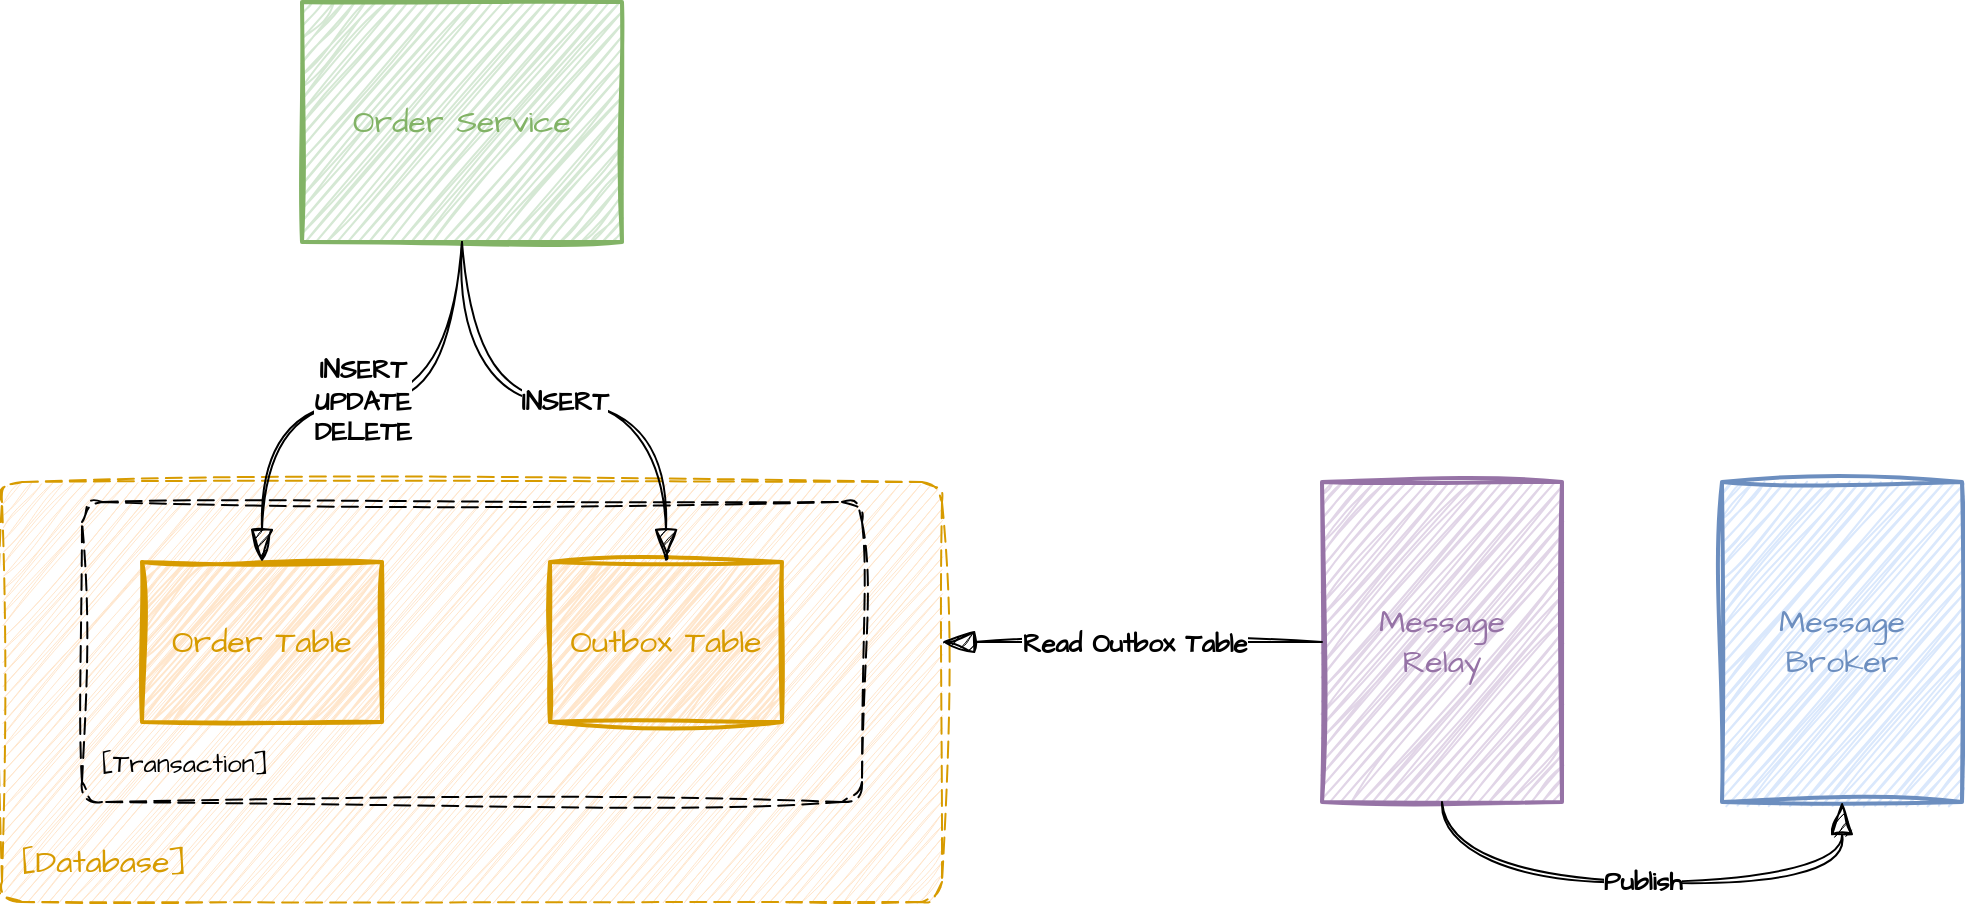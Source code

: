 <mxfile version="24.4.8" type="device">
  <diagram name="Страница — 1" id="n07R6JBz6q2I3kF9f_Cc">
    <mxGraphModel dx="1283" dy="929" grid="1" gridSize="10" guides="1" tooltips="1" connect="1" arrows="1" fold="1" page="1" pageScale="1" pageWidth="827" pageHeight="1169" math="0" shadow="0">
      <root>
        <mxCell id="0" />
        <mxCell id="1" parent="0" />
        <object placeholders="1" c4Name="" c4Type="SystemScopeBoundary" c4Application="Database" label="&lt;font style=&quot;font-size: 16px;&quot;&gt;&lt;b style=&quot;font-size: 16px;&quot;&gt;&lt;div style=&quot;text-align: left; font-size: 16px;&quot;&gt;%c4Name%&lt;/div&gt;&lt;/b&gt;&lt;/font&gt;&lt;div style=&quot;text-align: left; font-size: 16px;&quot;&gt;[%c4Application%]&lt;/div&gt;" id="OCxoRoKDdkwBVdzbVea--6">
          <mxCell style="rounded=1;fontSize=16;whiteSpace=wrap;html=1;dashed=1;arcSize=20;fillColor=#ffe6cc;strokeColor=#D79B00;labelBackgroundColor=none;align=left;verticalAlign=bottom;labelBorderColor=none;spacingTop=0;spacing=10;dashPattern=8 4;metaEdit=1;rotatable=0;perimeter=rectanglePerimeter;labelPadding=0;allowArrows=0;connectable=0;expand=0;recursiveResize=0;editable=1;pointerEvents=0;absoluteArcSize=1;points=[[0.25,0,0],[0.5,0,0],[0.75,0,0],[1,0.25,0],[1,0.5,0],[1,0.75,0],[0.75,1,0],[0.5,1,0],[0.25,1,0],[0,0.75,0],[0,0.5,0],[0,0.25,0]];sketch=1;hachureGap=4;jiggle=2;curveFitting=1;fontFamily=Architects Daughter;fontSource=https%3A%2F%2Ffonts.googleapis.com%2Fcss%3Ffamily%3DArchitects%2BDaughter;fontColor=#D79B00;" parent="1" vertex="1">
            <mxGeometry x="10" y="280" width="470" height="210" as="geometry" />
          </mxCell>
        </object>
        <mxCell id="BjKTdqrIx7qduUJQUpM8-1" value="Order Service" style="rounded=0;whiteSpace=wrap;html=1;sketch=1;hachureGap=4;jiggle=2;curveFitting=1;fontFamily=Architects Daughter;fontSource=https%3A%2F%2Ffonts.googleapis.com%2Fcss%3Ffamily%3DArchitects%2BDaughter;fillColor=#d5e8d4;strokeColor=#82B366;fontColor=#82B366;strokeWidth=2;fontSize=16;" parent="1" vertex="1">
          <mxGeometry x="160" y="40" width="160" height="120" as="geometry" />
        </mxCell>
        <mxCell id="BjKTdqrIx7qduUJQUpM8-2" value="Message&lt;div style=&quot;font-size: 16px;&quot;&gt;Relay&lt;/div&gt;" style="rounded=0;whiteSpace=wrap;html=1;sketch=1;hachureGap=4;jiggle=2;curveFitting=1;fontFamily=Architects Daughter;fontSource=https%3A%2F%2Ffonts.googleapis.com%2Fcss%3Ffamily%3DArchitects%2BDaughter;fillColor=#e1d5e7;strokeColor=#9673A6;strokeWidth=2;fontSize=16;fontColor=#9673A6;" parent="1" vertex="1">
          <mxGeometry x="670" y="280" width="120" height="160" as="geometry" />
        </mxCell>
        <mxCell id="BjKTdqrIx7qduUJQUpM8-3" value="Message&lt;br style=&quot;font-size: 16px;&quot;&gt;Broker" style="rounded=0;whiteSpace=wrap;html=1;sketch=1;hachureGap=4;jiggle=2;curveFitting=1;fontFamily=Architects Daughter;fontSource=https%3A%2F%2Ffonts.googleapis.com%2Fcss%3Ffamily%3DArchitects%2BDaughter;fillColor=#dae8fc;strokeColor=#6C8EBF;strokeWidth=2;fontColor=#6C8EBF;fontSize=16;" parent="1" vertex="1">
          <mxGeometry x="870" y="280" width="120" height="160" as="geometry" />
        </mxCell>
        <object placeholders="1" c4Type="Relationship" c4Description="Publish" label="&lt;div style=&quot;text-align: left; font-size: 13px;&quot;&gt;&lt;div style=&quot;text-align: center; font-size: 13px;&quot;&gt;&lt;b style=&quot;font-size: 13px;&quot;&gt;%c4Description%&lt;/b&gt;&lt;/div&gt;&lt;/div&gt;" id="OCxoRoKDdkwBVdzbVea--1">
          <mxCell style="endArrow=blockThin;html=1;fontSize=13;fontColor=#000000;strokeWidth=1;endFill=1;strokeColor=#000000;elbow=vertical;metaEdit=1;endSize=14;startSize=14;jumpStyle=arc;jumpSize=16;rounded=0;edgeStyle=orthogonalEdgeStyle;sketch=1;hachureGap=4;jiggle=2;curveFitting=1;fontFamily=Architects Daughter;fontSource=https%3A%2F%2Ffonts.googleapis.com%2Fcss%3Ffamily%3DArchitects%2BDaughter;exitX=0.5;exitY=1;exitDx=0;exitDy=0;entryX=0.5;entryY=1;entryDx=0;entryDy=0;curved=1;" parent="1" source="BjKTdqrIx7qduUJQUpM8-2" target="BjKTdqrIx7qduUJQUpM8-3" edge="1">
            <mxGeometry width="240" relative="1" as="geometry">
              <mxPoint x="850" y="600" as="sourcePoint" />
              <mxPoint x="850" y="600" as="targetPoint" />
              <Array as="points">
                <mxPoint x="730" y="480" />
                <mxPoint x="930" y="480" />
              </Array>
            </mxGeometry>
          </mxCell>
        </object>
        <mxCell id="OCxoRoKDdkwBVdzbVea--3" value="Outbox Table" style="rounded=0;whiteSpace=wrap;html=1;sketch=1;hachureGap=4;jiggle=2;curveFitting=1;fontFamily=Architects Daughter;fontSource=https%3A%2F%2Ffonts.googleapis.com%2Fcss%3Ffamily%3DArchitects%2BDaughter;fillColor=#ffe6cc;strokeColor=#D79B00;strokeWidth=2;fontSize=16;fontColor=#D79B00;" parent="1" vertex="1">
          <mxGeometry x="284" y="320" width="116" height="80" as="geometry" />
        </mxCell>
        <mxCell id="OCxoRoKDdkwBVdzbVea--4" value="Order Table" style="rounded=0;whiteSpace=wrap;html=1;sketch=1;hachureGap=4;jiggle=2;curveFitting=1;fontFamily=Architects Daughter;fontSource=https%3A%2F%2Ffonts.googleapis.com%2Fcss%3Ffamily%3DArchitects%2BDaughter;fillColor=#ffe6cc;strokeColor=#D79B00;strokeWidth=2;fontSize=16;fontColor=#D79B00;" parent="1" vertex="1">
          <mxGeometry x="80" y="320" width="120" height="80" as="geometry" />
        </mxCell>
        <object placeholders="1" c4Type="Relationship" c4Description="INSERT&#xa;UPDATE&#xa;DELETE" label="&lt;div style=&quot;text-align: left; font-size: 13px;&quot;&gt;&lt;div style=&quot;text-align: center; font-size: 13px;&quot;&gt;&lt;b style=&quot;font-size: 13px;&quot;&gt;%c4Description%&lt;/b&gt;&lt;/div&gt;&lt;/div&gt;" id="65T66_vFxX81rGwkDZX5-3">
          <mxCell style="endArrow=blockThin;html=1;fontSize=13;fontColor=#000000;strokeWidth=1;endFill=1;strokeColor=#000000;elbow=vertical;metaEdit=1;endSize=14;startSize=14;jumpStyle=arc;jumpSize=16;rounded=0;edgeStyle=orthogonalEdgeStyle;sketch=1;hachureGap=4;jiggle=2;curveFitting=1;fontFamily=Architects Daughter;fontSource=https%3A%2F%2Ffonts.googleapis.com%2Fcss%3Ffamily%3DArchitects%2BDaughter;exitX=0.5;exitY=1;exitDx=0;exitDy=0;entryX=0.5;entryY=0;entryDx=0;entryDy=0;curved=1;" parent="1" source="BjKTdqrIx7qduUJQUpM8-1" target="OCxoRoKDdkwBVdzbVea--4" edge="1">
            <mxGeometry width="240" relative="1" as="geometry">
              <mxPoint x="280" y="520" as="sourcePoint" />
              <mxPoint x="520" y="520" as="targetPoint" />
              <mxPoint as="offset" />
            </mxGeometry>
          </mxCell>
        </object>
        <object placeholders="1" c4Type="Relationship" c4Description="INSERT" label="&lt;div style=&quot;text-align: left; font-size: 13px;&quot;&gt;&lt;div style=&quot;text-align: center; font-size: 13px;&quot;&gt;&lt;b style=&quot;font-size: 13px;&quot;&gt;%c4Description%&lt;/b&gt;&lt;/div&gt;&lt;/div&gt;" id="65T66_vFxX81rGwkDZX5-7">
          <mxCell style="endArrow=blockThin;html=1;fontSize=13;fontColor=#000000;strokeWidth=1;endFill=1;strokeColor=#000000;elbow=vertical;metaEdit=1;endSize=14;startSize=14;jumpStyle=arc;jumpSize=16;rounded=0;edgeStyle=orthogonalEdgeStyle;sketch=1;hachureGap=4;jiggle=2;curveFitting=1;fontFamily=Architects Daughter;fontSource=https%3A%2F%2Ffonts.googleapis.com%2Fcss%3Ffamily%3DArchitects%2BDaughter;exitX=0.5;exitY=1;exitDx=0;exitDy=0;entryX=0.5;entryY=0;entryDx=0;entryDy=0;curved=1;" parent="1" source="BjKTdqrIx7qduUJQUpM8-1" target="OCxoRoKDdkwBVdzbVea--3" edge="1">
            <mxGeometry width="240" relative="1" as="geometry">
              <mxPoint x="460" y="550" as="sourcePoint" />
              <mxPoint x="700" y="550" as="targetPoint" />
            </mxGeometry>
          </mxCell>
        </object>
        <object placeholders="1" c4Type="Relationship" c4Description="Read Outbox Table" label="&lt;div style=&quot;text-align: left; font-size: 13px;&quot;&gt;&lt;div style=&quot;text-align: center; font-size: 13px;&quot;&gt;&lt;b style=&quot;font-size: 13px;&quot;&gt;%c4Description%&lt;/b&gt;&lt;/div&gt;&lt;/div&gt;" id="65T66_vFxX81rGwkDZX5-8">
          <mxCell style="endArrow=blockThin;html=1;fontSize=13;fontColor=#000000;strokeWidth=1;endFill=1;strokeColor=#000000;elbow=vertical;metaEdit=1;endSize=14;startSize=14;jumpStyle=arc;jumpSize=16;rounded=0;edgeStyle=orthogonalEdgeStyle;sketch=1;hachureGap=4;jiggle=2;curveFitting=1;fontFamily=Architects Daughter;fontSource=https%3A%2F%2Ffonts.googleapis.com%2Fcss%3Ffamily%3DArchitects%2BDaughter;exitX=0;exitY=0.5;exitDx=0;exitDy=0;" parent="1" source="BjKTdqrIx7qduUJQUpM8-2" edge="1">
            <mxGeometry x="-0.003" width="240" relative="1" as="geometry">
              <mxPoint x="560" y="590" as="sourcePoint" />
              <mxPoint x="480" y="360" as="targetPoint" />
              <mxPoint as="offset" />
            </mxGeometry>
          </mxCell>
        </object>
        <object placeholders="1" c4Name="" c4Type="ContainerScopeBoundary" c4Application="Transaction" label="&lt;font style=&quot;font-size: 13px;&quot;&gt;&lt;b style=&quot;font-size: 13px;&quot;&gt;&lt;div style=&quot;text-align: left; font-size: 13px;&quot;&gt;%c4Name%&lt;/div&gt;&lt;/b&gt;&lt;/font&gt;&lt;div style=&quot;text-align: left; font-size: 13px;&quot;&gt;[%c4Application%]&lt;/div&gt;" id="65T66_vFxX81rGwkDZX5-2">
          <mxCell style="rounded=1;fontSize=13;whiteSpace=wrap;html=1;dashed=1;arcSize=20;fillColor=none;strokeColor=#000000;labelBackgroundColor=none;align=left;verticalAlign=bottom;labelBorderColor=none;spacingTop=0;spacing=10;dashPattern=8 4;metaEdit=1;rotatable=0;perimeter=rectanglePerimeter;labelPadding=0;allowArrows=0;connectable=0;expand=0;recursiveResize=0;editable=1;pointerEvents=0;absoluteArcSize=1;points=[[0.25,0,0],[0.5,0,0],[0.75,0,0],[1,0.25,0],[1,0.5,0],[1,0.75,0],[0.75,1,0],[0.5,1,0],[0.25,1,0],[0,0.75,0],[0,0.5,0],[0,0.25,0]];sketch=1;hachureGap=4;jiggle=2;curveFitting=1;fontFamily=Architects Daughter;fontSource=https%3A%2F%2Ffonts.googleapis.com%2Fcss%3Ffamily%3DArchitects%2BDaughter;fontColor=#000000;" parent="1" vertex="1">
            <mxGeometry x="50" y="290" width="390" height="150" as="geometry" />
          </mxCell>
        </object>
      </root>
    </mxGraphModel>
  </diagram>
</mxfile>
